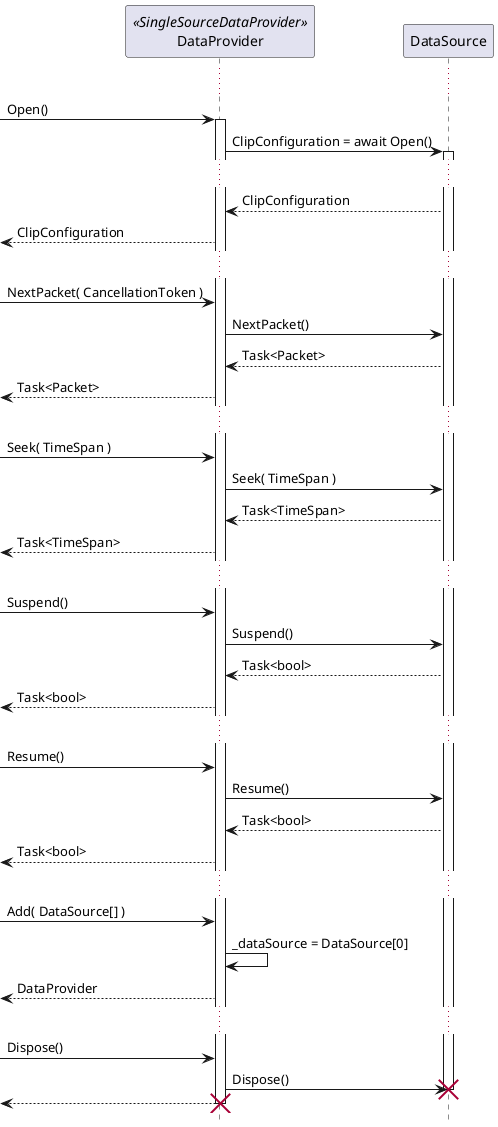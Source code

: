 @startuml SingleSourceDataProvider
hide footbox

participant DataProvider <<SingleSourceDataProvider>>
participant DataSource

...
[-> DataProvider : Open()
activate DataProvider
DataProvider -> DataSource : ClipConfiguration = await Open()
activate DataSource
...
DataProvider <-- DataSource : ClipConfiguration
[<-- DataProvider : ClipConfiguration

...
[-> DataProvider : NextPacket( CancellationToken )
DataProvider -> DataSource : NextPacket()
DataProvider <-- DataSource : Task<Packet>
[<-- DataProvider : Task<Packet>

...
[-> DataProvider : Seek( TimeSpan )
DataProvider -> DataSource : Seek( TimeSpan )
DataProvider <-- DataSource : Task<TimeSpan>
[<-- DataProvider : Task<TimeSpan>

...
[-> DataProvider : Suspend()
DataProvider -> DataSource : Suspend()
DataProvider <-- DataSource : Task<bool>
[<-- DataProvider : Task<bool>

...
[-> DataProvider : Resume()
DataProvider -> DataSource : Resume()
DataProvider <-- DataSource : Task<bool>
[<-- DataProvider : Task<bool>

...
[-> DataProvider : Add( DataSource[] )
DataProvider -> DataProvider : _dataSource = DataSource[0]
[<-- DataProvider : DataProvider

...
[-> DataProvider : Dispose()
DataProvider -> DataSource : Dispose()
destroy DataSource
[<-- DataProvider
destroy DataProvider
@enduml